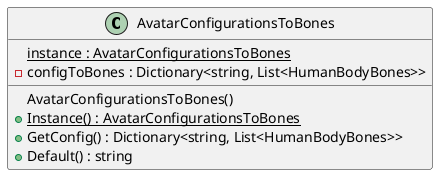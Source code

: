 @startuml
class AvatarConfigurationsToBones {
    {static} instance : AvatarConfigurationsToBones
    - configToBones : Dictionary<string, List<HumanBodyBones>>
    AvatarConfigurationsToBones()
    + {static} Instance() : AvatarConfigurationsToBones
    + GetConfig() : Dictionary<string, List<HumanBodyBones>>
    + Default() : string
}
@enduml
